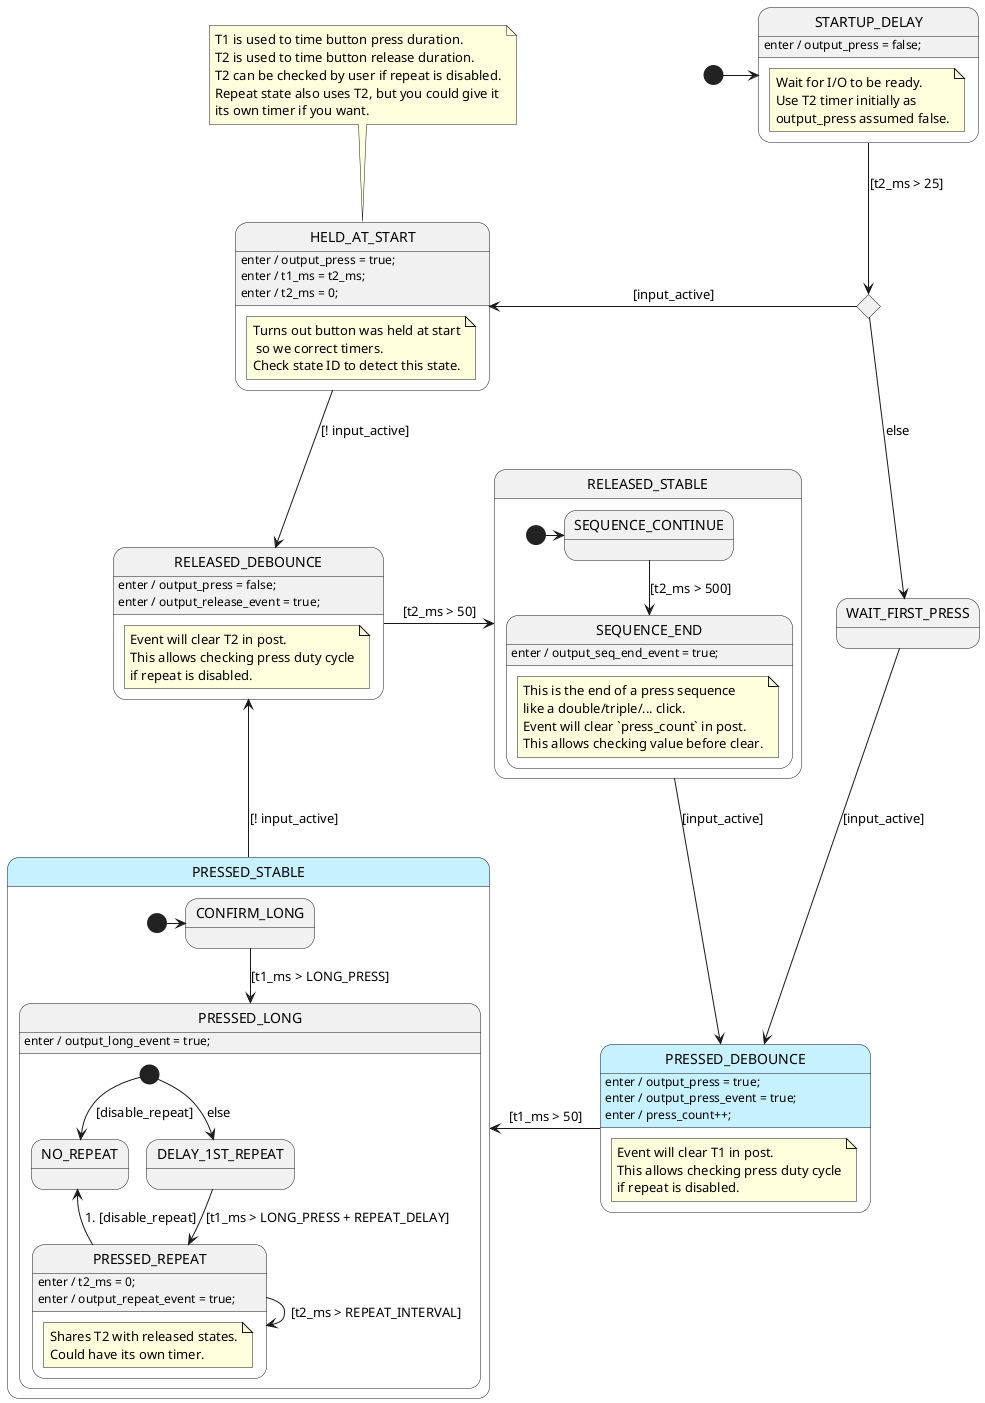 @startuml BeButton2Sm

' /////////////////////////// Styles ////////////////////////////////
' Define some colors for the states. Totally optional.
skinparam state {
    ' pressed style:
    BackgroundColor<<press_style>> #c7f1ff
}

' //////////////////////// STATE ORGANIZATION ///////////////////////
' Note: StateSmith treats state names and events as case insensitive.
' More info: https://github.com/StateSmith/StateSmith/wiki/PlantUML

state STARTUP_DELAY  {
    note "Wait for I/O to be ready.\nUse T2 timer initially as \noutput_press assumed false." as N1
}
state INIT_CHOICE<<choice>>

state HELD_AT_START {
    note "Turns out button was held at start\n so we correct timers.\nCheck state ID to detect this state." as N1
}

note top of HELD_AT_START
    T1 is used to time button press duration.
    T2 is used to time button release duration.
    T2 can be checked by user if repeat is disabled.
    Repeat state also uses T2, but you could give it
    its own timer if you want.
end note

state RELEASED_DEBOUNCE {
    note "Event will clear T2 in post.\nThis allows checking press duty cycle\nif repeat is disabled." as N1
}
state RELEASED_STABLE {
    state SEQUENCE_CONTINUE
    state SEQUENCE_END  {
        note "This is the end of a press sequence\nlike a double/triple/... click.\nEvent will clear `press_count` in post.\nThis allows checking value before clear." as N1
    }
    [*] -> SEQUENCE_CONTINUE
}
state WAIT_FIRST_PRESS

state PRESSED_DEBOUNCE <<press_style>> {
    note "Event will clear T1 in post.\nThis allows checking press duty cycle\nif repeat is disabled." as N1
}
state PRESSED_STABLE <<press_style>> {
    [*] -> CONFIRM_LONG
    state CONFIRM_LONG
    state PRESSED_LONG {
        state NO_REPEAT
        state DELAY_1ST_REPEAT
        state PRESSED_REPEAT {
            note "Shares T2 with released states.\nCould have its own timer." as N1
        }
        [*] --> DELAY_1ST_REPEAT: else
        [*] --> NO_REPEAT: [disable_repeat]
    }
}


[*] -> STARTUP_DELAY



' ///////////////////////// STATE HANDLERS /////////////////////////
' Syntax: https://github.com/StateSmith/StateSmith/wiki/Behaviors

STARTUP_DELAY: enter / output_press = false;
STARTUP_DELAY -down-> INIT_CHOICE: [t2_ms > 25]

INIT_CHOICE -left-> HELD_AT_START: [input_active]
INIT_CHOICE --> WAIT_FIRST_PRESS: else

WAIT_FIRST_PRESS --> PRESSED_DEBOUNCE: [input_active]

HELD_AT_START: enter / output_press = true;
HELD_AT_START: enter / t1_ms = t2_ms;
HELD_AT_START: enter / t2_ms = 0;
HELD_AT_START --> RELEASED_DEBOUNCE: [! input_active]

' Wait for debounce time and then go to stable state.
RELEASED_DEBOUNCE: enter / output_press = false;
RELEASED_DEBOUNCE: enter / output_release_event = true;
RELEASED_DEBOUNCE -right-> RELEASED_STABLE: [t2_ms > 50]

' Button is released. Wait for button press.
RELEASED_STABLE -down-> PRESSED_DEBOUNCE: [input_active]

SEQUENCE_CONTINUE --> SEQUENCE_END: [t2_ms > 500]

SEQUENCE_END: enter / output_seq_end_event = true;


' Wait for debounce time and then go to stable state.
PRESSED_DEBOUNCE: enter / output_press = true;
PRESSED_DEBOUNCE: enter / output_press_event = true;
PRESSED_DEBOUNCE: enter / press_count++;
PRESSED_DEBOUNCE -left-> PRESSED_STABLE: [t1_ms > 50]

' Button is pressed. Wait for button release.
PRESSED_STABLE -up-> RELEASED_DEBOUNCE: [! input_active]

' Button is still pressed. Wait for long press time.
CONFIRM_LONG --> PRESSED_LONG: [t1_ms > LONG_PRESS]

' Button has been pressed for a long time.
' Transition to repeat state if button remains pressed long enough.
PRESSED_LONG: enter / output_long_event = true;

DELAY_1ST_REPEAT --> PRESSED_REPEAT: [t1_ms > LONG_PRESS + REPEAT_DELAY]

' Keep setting the button repeat event every 250 ms.
PRESSED_REPEAT: enter / t2_ms = 0;
PRESSED_REPEAT: enter / output_repeat_event = true;
PRESSED_REPEAT --> PRESSED_REPEAT: [t2_ms > REPEAT_INTERVAL]
PRESSED_REPEAT -up-> NO_REPEAT: 1. [disable_repeat]


' //////////////////////// StateSmith config ////////////////////////
' The below special comment block sets the StateSmith configuration.
' More info: https://github.com/StateSmith/StateSmith/issues/335

/'! $CONFIG : toml
SmRunnerSettings.transpilerId = "C99"

RenderConfig.C.HFileIncludes = """
    #include "BeButton2Config.h"

    // Let other compilers ignore gcc specific attributes.
    // You can also disable GCC packed attributes by removing StateSmith setting `RenderConfig.C.CEnumDeclarer`.
    #if !defined(__GNUC__) && !defined(__clang__)
    #define __attribute__(x) /* nothing */
    #endif
    """
RenderConfig.AutoExpandedVars = """
    //////////////////////////////////////////
    // INPUTS
    //////////////////////////////////////////

    // you need to add your loop time to this variable in your main loop.
    // max time is 65535 ms.
    uint16_t t1_ms;

    // you need to add your loop time to this variable in your main loop.
    // max time is 65535 ms.
    uint16_t t2_ms;

    // set to 1 when button is detected as active.
    uint8_t input_active: 1;

    // set to 1 to disable repeat events.
    // the repeat state uses t2
    uint8_t disable_repeat: 1;

    //////////////////////////////////////////
    // OUTPUTS
    //////////////////////////////////////////

    // read and clear event flags in your main loop.
    uint8_t output_release_event: 1;
    uint8_t output_press_event: 1;
    uint8_t output_long_event: 1;
    uint8_t output_repeat_event: 1;
    uint8_t output_seq_end_event: 1;

    // read these flags in your main loop, but don't clear them.
    // they are cleared automatically.
    uint8_t output_press: 1;

    uint8_t press_count;

    """

# Uncomment the below line to potentially save a byte or two of RAM per state machine
# by telling GCC to use the smallest enumeration integer type possible.
RenderConfig.C.CEnumDeclarer = "typedef enum __attribute__((packed)) {enumName}"
'/
@enduml
